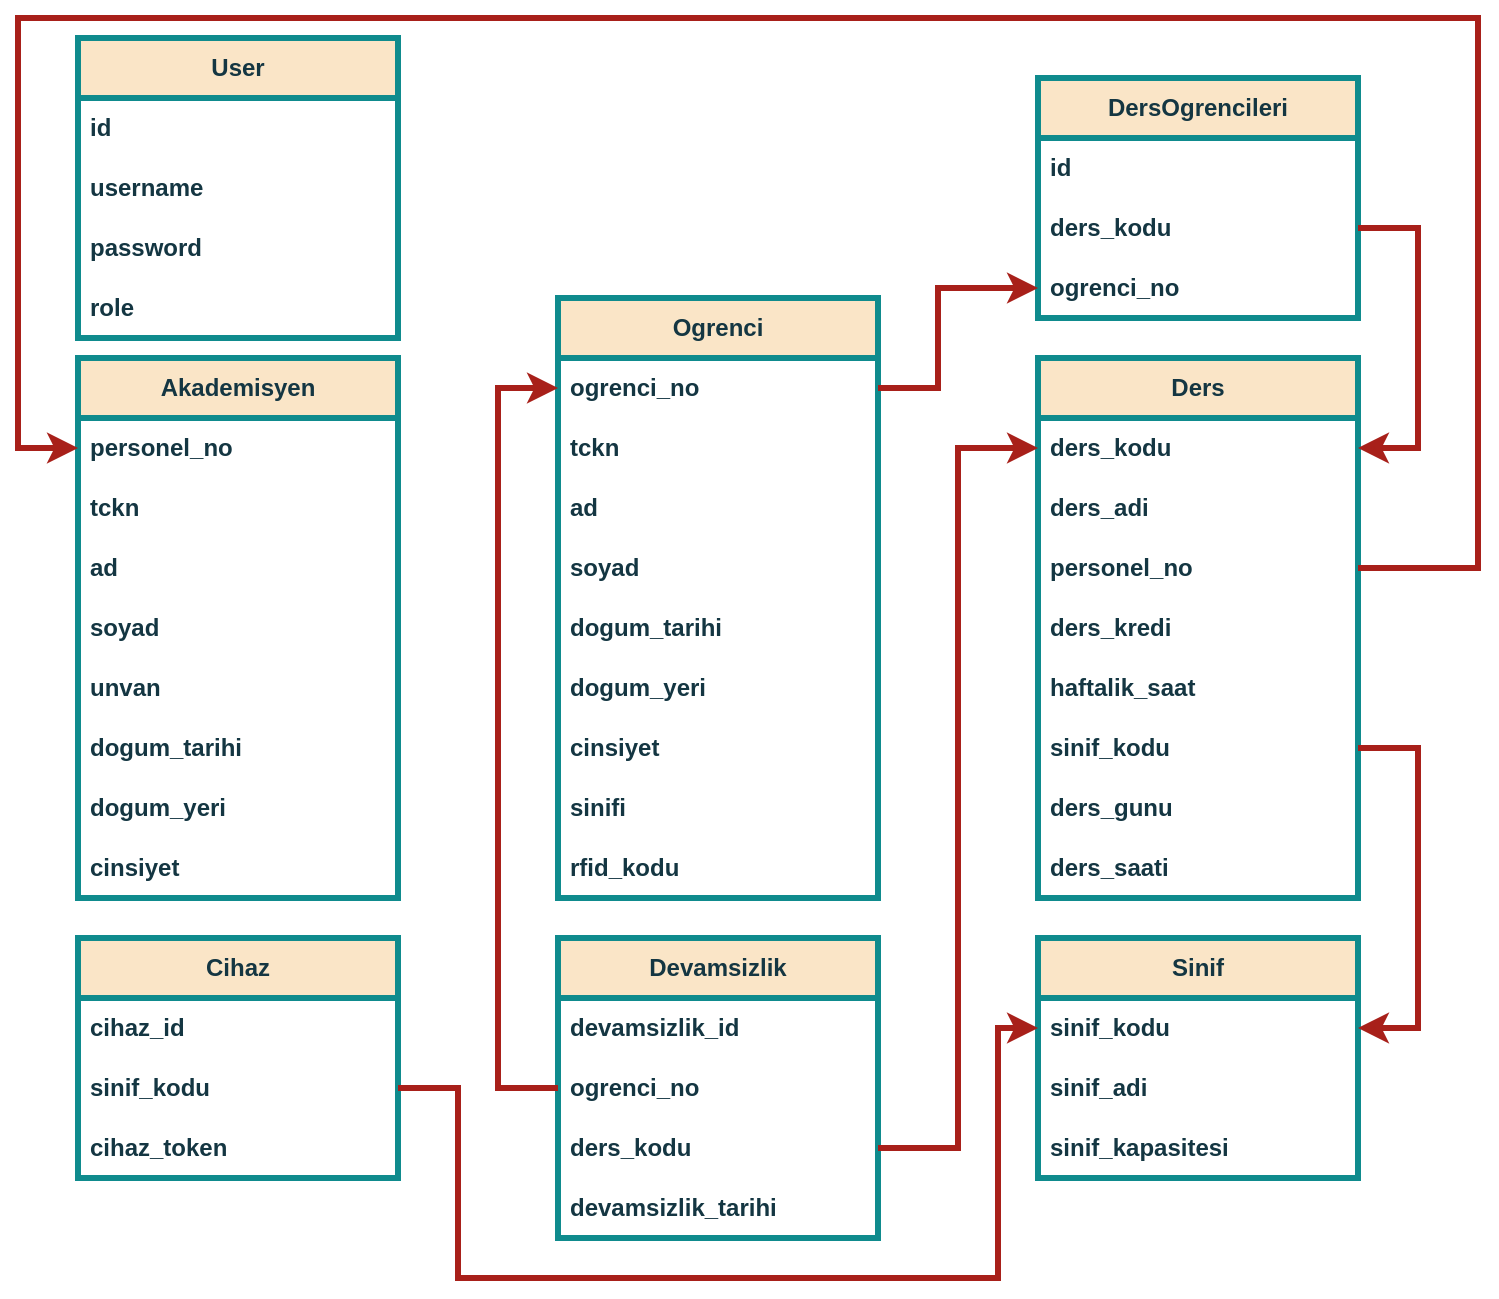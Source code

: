 <mxfile version="21.1.5" type="device">
  <diagram name="Sayfa -1" id="_XDM3-Csm9u_s2XKqnAF">
    <mxGraphModel dx="1050" dy="1652" grid="1" gridSize="10" guides="1" tooltips="1" connect="1" arrows="1" fold="1" page="1" pageScale="1" pageWidth="827" pageHeight="1169" math="0" shadow="0">
      <root>
        <mxCell id="0" />
        <mxCell id="1" parent="0" />
        <mxCell id="tSz3dCy00aF6PcJnhEde-1" value="Akademisyen" style="swimlane;fontStyle=1;childLayout=stackLayout;horizontal=1;startSize=30;horizontalStack=0;resizeParent=1;resizeParentMax=0;resizeLast=0;collapsible=1;marginBottom=0;whiteSpace=wrap;html=1;fillColor=#FAE5C7;strokeColor=#0F8B8D;rounded=0;labelBackgroundColor=none;fontColor=#143642;strokeWidth=3;" parent="1" vertex="1">
          <mxGeometry x="80" y="120" width="160" height="270" as="geometry" />
        </mxCell>
        <mxCell id="tSz3dCy00aF6PcJnhEde-33" value="personel_no" style="text;strokeColor=none;fillColor=none;align=left;verticalAlign=middle;spacingLeft=4;spacingRight=4;overflow=hidden;points=[[0,0.5],[1,0.5]];portConstraint=eastwest;rotatable=0;whiteSpace=wrap;html=1;fontStyle=1;rounded=0;labelBackgroundColor=none;fontColor=#143642;strokeWidth=3;" parent="tSz3dCy00aF6PcJnhEde-1" vertex="1">
          <mxGeometry y="30" width="160" height="30" as="geometry" />
        </mxCell>
        <mxCell id="tSz3dCy00aF6PcJnhEde-2" value="tckn" style="text;strokeColor=none;fillColor=none;align=left;verticalAlign=middle;spacingLeft=4;spacingRight=4;overflow=hidden;points=[[0,0.5],[1,0.5]];portConstraint=eastwest;rotatable=0;whiteSpace=wrap;html=1;fontStyle=1;rounded=0;labelBackgroundColor=none;fontColor=#143642;strokeWidth=3;" parent="tSz3dCy00aF6PcJnhEde-1" vertex="1">
          <mxGeometry y="60" width="160" height="30" as="geometry" />
        </mxCell>
        <mxCell id="tSz3dCy00aF6PcJnhEde-3" value="ad" style="text;strokeColor=none;fillColor=none;align=left;verticalAlign=middle;spacingLeft=4;spacingRight=4;overflow=hidden;points=[[0,0.5],[1,0.5]];portConstraint=eastwest;rotatable=0;whiteSpace=wrap;html=1;fontStyle=1;rounded=0;labelBackgroundColor=none;fontColor=#143642;strokeWidth=3;" parent="tSz3dCy00aF6PcJnhEde-1" vertex="1">
          <mxGeometry y="90" width="160" height="30" as="geometry" />
        </mxCell>
        <mxCell id="tSz3dCy00aF6PcJnhEde-4" value="soyad" style="text;strokeColor=none;fillColor=none;align=left;verticalAlign=middle;spacingLeft=4;spacingRight=4;overflow=hidden;points=[[0,0.5],[1,0.5]];portConstraint=eastwest;rotatable=0;whiteSpace=wrap;html=1;fontStyle=1;rounded=0;labelBackgroundColor=none;fontColor=#143642;strokeWidth=3;" parent="tSz3dCy00aF6PcJnhEde-1" vertex="1">
          <mxGeometry y="120" width="160" height="30" as="geometry" />
        </mxCell>
        <mxCell id="tSz3dCy00aF6PcJnhEde-29" value="unvan" style="text;strokeColor=none;fillColor=none;align=left;verticalAlign=middle;spacingLeft=4;spacingRight=4;overflow=hidden;points=[[0,0.5],[1,0.5]];portConstraint=eastwest;rotatable=0;whiteSpace=wrap;html=1;fontStyle=1;rounded=0;labelBackgroundColor=none;fontColor=#143642;strokeWidth=3;" parent="tSz3dCy00aF6PcJnhEde-1" vertex="1">
          <mxGeometry y="150" width="160" height="30" as="geometry" />
        </mxCell>
        <mxCell id="tSz3dCy00aF6PcJnhEde-30" value="dogum_tarihi" style="text;strokeColor=none;fillColor=none;align=left;verticalAlign=middle;spacingLeft=4;spacingRight=4;overflow=hidden;points=[[0,0.5],[1,0.5]];portConstraint=eastwest;rotatable=0;whiteSpace=wrap;html=1;fontStyle=1;rounded=0;labelBackgroundColor=none;fontColor=#143642;strokeWidth=3;" parent="tSz3dCy00aF6PcJnhEde-1" vertex="1">
          <mxGeometry y="180" width="160" height="30" as="geometry" />
        </mxCell>
        <mxCell id="tSz3dCy00aF6PcJnhEde-41" value="dogum_yeri" style="text;strokeColor=none;fillColor=none;align=left;verticalAlign=middle;spacingLeft=4;spacingRight=4;overflow=hidden;points=[[0,0.5],[1,0.5]];portConstraint=eastwest;rotatable=0;whiteSpace=wrap;html=1;fontStyle=1;rounded=0;labelBackgroundColor=none;fontColor=#143642;strokeWidth=3;" parent="tSz3dCy00aF6PcJnhEde-1" vertex="1">
          <mxGeometry y="210" width="160" height="30" as="geometry" />
        </mxCell>
        <mxCell id="tSz3dCy00aF6PcJnhEde-49" value="cinsiyet" style="text;strokeColor=none;fillColor=none;align=left;verticalAlign=middle;spacingLeft=4;spacingRight=4;overflow=hidden;points=[[0,0.5],[1,0.5]];portConstraint=eastwest;rotatable=0;whiteSpace=wrap;html=1;fontStyle=1;rounded=0;labelBackgroundColor=none;fontColor=#143642;strokeWidth=3;" parent="tSz3dCy00aF6PcJnhEde-1" vertex="1">
          <mxGeometry y="240" width="160" height="30" as="geometry" />
        </mxCell>
        <mxCell id="tSz3dCy00aF6PcJnhEde-5" value="Ogrenci" style="swimlane;fontStyle=1;childLayout=stackLayout;horizontal=1;startSize=30;horizontalStack=0;resizeParent=1;resizeParentMax=0;resizeLast=0;collapsible=1;marginBottom=0;whiteSpace=wrap;html=1;fillColor=#FAE5C7;strokeColor=#0F8B8D;rounded=0;labelBackgroundColor=none;fontColor=#143642;strokeWidth=3;" parent="1" vertex="1">
          <mxGeometry x="320" y="90" width="160" height="300" as="geometry" />
        </mxCell>
        <mxCell id="tSz3dCy00aF6PcJnhEde-32" value="ogrenci_no" style="text;strokeColor=none;fillColor=none;align=left;verticalAlign=middle;spacingLeft=4;spacingRight=4;overflow=hidden;points=[[0,0.5],[1,0.5]];portConstraint=eastwest;rotatable=0;whiteSpace=wrap;html=1;fontStyle=1;rounded=0;labelBackgroundColor=none;fontColor=#143642;strokeWidth=3;" parent="tSz3dCy00aF6PcJnhEde-5" vertex="1">
          <mxGeometry y="30" width="160" height="30" as="geometry" />
        </mxCell>
        <mxCell id="tSz3dCy00aF6PcJnhEde-6" value="tckn" style="text;strokeColor=none;fillColor=none;align=left;verticalAlign=middle;spacingLeft=4;spacingRight=4;overflow=hidden;points=[[0,0.5],[1,0.5]];portConstraint=eastwest;rotatable=0;whiteSpace=wrap;html=1;fontStyle=1;rounded=0;labelBackgroundColor=none;fontColor=#143642;strokeWidth=3;" parent="tSz3dCy00aF6PcJnhEde-5" vertex="1">
          <mxGeometry y="60" width="160" height="30" as="geometry" />
        </mxCell>
        <mxCell id="tSz3dCy00aF6PcJnhEde-7" value="ad" style="text;strokeColor=none;fillColor=none;align=left;verticalAlign=middle;spacingLeft=4;spacingRight=4;overflow=hidden;points=[[0,0.5],[1,0.5]];portConstraint=eastwest;rotatable=0;whiteSpace=wrap;html=1;fontStyle=1;rounded=0;labelBackgroundColor=none;fontColor=#143642;strokeWidth=3;" parent="tSz3dCy00aF6PcJnhEde-5" vertex="1">
          <mxGeometry y="90" width="160" height="30" as="geometry" />
        </mxCell>
        <mxCell id="tSz3dCy00aF6PcJnhEde-8" value="soyad" style="text;strokeColor=none;fillColor=none;align=left;verticalAlign=middle;spacingLeft=4;spacingRight=4;overflow=hidden;points=[[0,0.5],[1,0.5]];portConstraint=eastwest;rotatable=0;whiteSpace=wrap;html=1;fontStyle=1;rounded=0;labelBackgroundColor=none;fontColor=#143642;strokeWidth=3;" parent="tSz3dCy00aF6PcJnhEde-5" vertex="1">
          <mxGeometry y="120" width="160" height="30" as="geometry" />
        </mxCell>
        <mxCell id="tSz3dCy00aF6PcJnhEde-24" value="dogum_tarihi" style="text;strokeColor=none;fillColor=none;align=left;verticalAlign=middle;spacingLeft=4;spacingRight=4;overflow=hidden;points=[[0,0.5],[1,0.5]];portConstraint=eastwest;rotatable=0;whiteSpace=wrap;html=1;fontStyle=1;rounded=0;labelBackgroundColor=none;fontColor=#143642;strokeWidth=3;" parent="tSz3dCy00aF6PcJnhEde-5" vertex="1">
          <mxGeometry y="150" width="160" height="30" as="geometry" />
        </mxCell>
        <mxCell id="tSz3dCy00aF6PcJnhEde-40" value="dogum_yeri" style="text;strokeColor=none;fillColor=none;align=left;verticalAlign=middle;spacingLeft=4;spacingRight=4;overflow=hidden;points=[[0,0.5],[1,0.5]];portConstraint=eastwest;rotatable=0;whiteSpace=wrap;html=1;fontStyle=1;rounded=0;labelBackgroundColor=none;fontColor=#143642;strokeWidth=3;" parent="tSz3dCy00aF6PcJnhEde-5" vertex="1">
          <mxGeometry y="180" width="160" height="30" as="geometry" />
        </mxCell>
        <mxCell id="tSz3dCy00aF6PcJnhEde-27" value="cinsiyet" style="text;strokeColor=none;fillColor=none;align=left;verticalAlign=middle;spacingLeft=4;spacingRight=4;overflow=hidden;points=[[0,0.5],[1,0.5]];portConstraint=eastwest;rotatable=0;whiteSpace=wrap;html=1;fontStyle=1;rounded=0;labelBackgroundColor=none;fontColor=#143642;strokeWidth=3;" parent="tSz3dCy00aF6PcJnhEde-5" vertex="1">
          <mxGeometry y="210" width="160" height="30" as="geometry" />
        </mxCell>
        <mxCell id="tSz3dCy00aF6PcJnhEde-28" value="sinifi" style="text;strokeColor=none;fillColor=none;align=left;verticalAlign=middle;spacingLeft=4;spacingRight=4;overflow=hidden;points=[[0,0.5],[1,0.5]];portConstraint=eastwest;rotatable=0;whiteSpace=wrap;html=1;fontStyle=1;rounded=0;labelBackgroundColor=none;fontColor=#143642;strokeWidth=3;" parent="tSz3dCy00aF6PcJnhEde-5" vertex="1">
          <mxGeometry y="240" width="160" height="30" as="geometry" />
        </mxCell>
        <mxCell id="tSz3dCy00aF6PcJnhEde-48" value="rfid_kodu" style="text;strokeColor=none;fillColor=none;align=left;verticalAlign=middle;spacingLeft=4;spacingRight=4;overflow=hidden;points=[[0,0.5],[1,0.5]];portConstraint=eastwest;rotatable=0;whiteSpace=wrap;html=1;fontStyle=1;rounded=0;labelBackgroundColor=none;fontColor=#143642;strokeWidth=3;" parent="tSz3dCy00aF6PcJnhEde-5" vertex="1">
          <mxGeometry y="270" width="160" height="30" as="geometry" />
        </mxCell>
        <mxCell id="tSz3dCy00aF6PcJnhEde-9" value="Ders" style="swimlane;fontStyle=1;childLayout=stackLayout;horizontal=1;startSize=30;horizontalStack=0;resizeParent=1;resizeParentMax=0;resizeLast=0;collapsible=1;marginBottom=0;whiteSpace=wrap;html=1;fillColor=#FAE5C7;strokeColor=#0F8B8D;rounded=0;labelBackgroundColor=none;fontColor=#143642;strokeWidth=3;" parent="1" vertex="1">
          <mxGeometry x="560" y="120" width="160" height="270" as="geometry">
            <mxRectangle x="560" y="120" width="70" height="30" as="alternateBounds" />
          </mxGeometry>
        </mxCell>
        <mxCell id="tSz3dCy00aF6PcJnhEde-10" value="ders_kodu" style="text;strokeColor=none;fillColor=none;align=left;verticalAlign=middle;spacingLeft=4;spacingRight=4;overflow=hidden;points=[[0,0.5],[1,0.5]];portConstraint=eastwest;rotatable=0;whiteSpace=wrap;html=1;fontStyle=1;rounded=0;labelBackgroundColor=none;fontColor=#143642;strokeWidth=3;" parent="tSz3dCy00aF6PcJnhEde-9" vertex="1">
          <mxGeometry y="30" width="160" height="30" as="geometry" />
        </mxCell>
        <mxCell id="tSz3dCy00aF6PcJnhEde-11" value="ders_adi" style="text;strokeColor=none;fillColor=none;align=left;verticalAlign=middle;spacingLeft=4;spacingRight=4;overflow=hidden;points=[[0,0.5],[1,0.5]];portConstraint=eastwest;rotatable=0;whiteSpace=wrap;html=1;fontStyle=1;rounded=0;labelBackgroundColor=none;fontColor=#143642;strokeWidth=3;" parent="tSz3dCy00aF6PcJnhEde-9" vertex="1">
          <mxGeometry y="60" width="160" height="30" as="geometry" />
        </mxCell>
        <mxCell id="tSz3dCy00aF6PcJnhEde-12" value="personel_no" style="text;strokeColor=none;fillColor=none;align=left;verticalAlign=middle;spacingLeft=4;spacingRight=4;overflow=hidden;points=[[0,0.5],[1,0.5]];portConstraint=eastwest;rotatable=0;whiteSpace=wrap;html=1;fontStyle=1;rounded=0;labelBackgroundColor=none;fontColor=#143642;strokeWidth=3;" parent="tSz3dCy00aF6PcJnhEde-9" vertex="1">
          <mxGeometry y="90" width="160" height="30" as="geometry" />
        </mxCell>
        <mxCell id="tSz3dCy00aF6PcJnhEde-37" value="ders_kredi" style="text;strokeColor=none;fillColor=none;align=left;verticalAlign=middle;spacingLeft=4;spacingRight=4;overflow=hidden;points=[[0,0.5],[1,0.5]];portConstraint=eastwest;rotatable=0;whiteSpace=wrap;html=1;fontStyle=1;rounded=0;labelBackgroundColor=none;fontColor=#143642;strokeWidth=3;" parent="tSz3dCy00aF6PcJnhEde-9" vertex="1">
          <mxGeometry y="120" width="160" height="30" as="geometry" />
        </mxCell>
        <mxCell id="yB-rztcEehSW4XwJmEQQ-1" value="haftalik_saat" style="text;strokeColor=none;fillColor=none;align=left;verticalAlign=middle;spacingLeft=4;spacingRight=4;overflow=hidden;points=[[0,0.5],[1,0.5]];portConstraint=eastwest;rotatable=0;whiteSpace=wrap;html=1;fontStyle=1;rounded=0;labelBackgroundColor=none;fontColor=#143642;strokeWidth=3;" parent="tSz3dCy00aF6PcJnhEde-9" vertex="1">
          <mxGeometry y="150" width="160" height="30" as="geometry" />
        </mxCell>
        <mxCell id="tSz3dCy00aF6PcJnhEde-23" value="sinif_kodu" style="text;strokeColor=none;fillColor=none;align=left;verticalAlign=middle;spacingLeft=4;spacingRight=4;overflow=hidden;points=[[0,0.5],[1,0.5]];portConstraint=eastwest;rotatable=0;whiteSpace=wrap;html=1;fontStyle=1;rounded=0;labelBackgroundColor=none;fontColor=#143642;strokeWidth=3;" parent="tSz3dCy00aF6PcJnhEde-9" vertex="1">
          <mxGeometry y="180" width="160" height="30" as="geometry" />
        </mxCell>
        <mxCell id="tSz3dCy00aF6PcJnhEde-34" value="ders_gunu" style="text;strokeColor=none;fillColor=none;align=left;verticalAlign=middle;spacingLeft=4;spacingRight=4;overflow=hidden;points=[[0,0.5],[1,0.5]];portConstraint=eastwest;rotatable=0;whiteSpace=wrap;html=1;fontStyle=1;rounded=0;labelBackgroundColor=none;fontColor=#143642;strokeWidth=3;" parent="tSz3dCy00aF6PcJnhEde-9" vertex="1">
          <mxGeometry y="210" width="160" height="30" as="geometry" />
        </mxCell>
        <mxCell id="tSz3dCy00aF6PcJnhEde-35" value="ders_saati" style="text;strokeColor=none;fillColor=none;align=left;verticalAlign=middle;spacingLeft=4;spacingRight=4;overflow=hidden;points=[[0,0.5],[1,0.5]];portConstraint=eastwest;rotatable=0;whiteSpace=wrap;html=1;fontStyle=1;rounded=0;labelBackgroundColor=none;fontColor=#143642;strokeWidth=3;" parent="tSz3dCy00aF6PcJnhEde-9" vertex="1">
          <mxGeometry y="240" width="160" height="30" as="geometry" />
        </mxCell>
        <mxCell id="tSz3dCy00aF6PcJnhEde-13" value="Devamsizlik" style="swimlane;fontStyle=1;childLayout=stackLayout;horizontal=1;startSize=30;horizontalStack=0;resizeParent=1;resizeParentMax=0;resizeLast=0;collapsible=1;marginBottom=0;whiteSpace=wrap;html=1;fillColor=#FAE5C7;fontColor=#143642;strokeColor=#0F8B8D;rounded=0;labelBackgroundColor=none;strokeWidth=3;" parent="1" vertex="1">
          <mxGeometry x="320" y="410" width="160" height="150" as="geometry" />
        </mxCell>
        <mxCell id="tSz3dCy00aF6PcJnhEde-14" value="devamsizlik_id" style="text;strokeColor=none;fillColor=none;align=left;verticalAlign=middle;spacingLeft=4;spacingRight=4;overflow=hidden;points=[[0,0.5],[1,0.5]];portConstraint=eastwest;rotatable=0;whiteSpace=wrap;html=1;fontStyle=1;rounded=0;labelBackgroundColor=none;fontColor=#143642;strokeWidth=3;" parent="tSz3dCy00aF6PcJnhEde-13" vertex="1">
          <mxGeometry y="30" width="160" height="30" as="geometry" />
        </mxCell>
        <mxCell id="tSz3dCy00aF6PcJnhEde-15" value="ogrenci_no" style="text;strokeColor=none;fillColor=none;align=left;verticalAlign=middle;spacingLeft=4;spacingRight=4;overflow=hidden;points=[[0,0.5],[1,0.5]];portConstraint=eastwest;rotatable=0;whiteSpace=wrap;html=1;fontStyle=1;rounded=0;labelBackgroundColor=none;fontColor=#143642;strokeWidth=3;" parent="tSz3dCy00aF6PcJnhEde-13" vertex="1">
          <mxGeometry y="60" width="160" height="30" as="geometry" />
        </mxCell>
        <mxCell id="tSz3dCy00aF6PcJnhEde-16" value="ders_kodu" style="text;strokeColor=none;fillColor=none;align=left;verticalAlign=middle;spacingLeft=4;spacingRight=4;overflow=hidden;points=[[0,0.5],[1,0.5]];portConstraint=eastwest;rotatable=0;whiteSpace=wrap;html=1;fontStyle=1;rounded=0;labelBackgroundColor=none;fontColor=#143642;strokeWidth=3;" parent="tSz3dCy00aF6PcJnhEde-13" vertex="1">
          <mxGeometry y="90" width="160" height="30" as="geometry" />
        </mxCell>
        <mxCell id="tSz3dCy00aF6PcJnhEde-26" value="devamsizlik_tarihi" style="text;strokeColor=none;fillColor=none;align=left;verticalAlign=middle;spacingLeft=4;spacingRight=4;overflow=hidden;points=[[0,0.5],[1,0.5]];portConstraint=eastwest;rotatable=0;whiteSpace=wrap;html=1;fontStyle=1;rounded=0;labelBackgroundColor=none;fontColor=#143642;strokeWidth=3;" parent="tSz3dCy00aF6PcJnhEde-13" vertex="1">
          <mxGeometry y="120" width="160" height="30" as="geometry" />
        </mxCell>
        <mxCell id="tSz3dCy00aF6PcJnhEde-19" value="Sinif" style="swimlane;fontStyle=1;childLayout=stackLayout;horizontal=1;startSize=30;horizontalStack=0;resizeParent=1;resizeParentMax=0;resizeLast=0;collapsible=1;marginBottom=0;whiteSpace=wrap;html=1;fillColor=#FAE5C7;strokeColor=#0F8B8D;rounded=0;labelBackgroundColor=none;fontColor=#143642;strokeWidth=3;" parent="1" vertex="1">
          <mxGeometry x="560" y="410" width="160" height="120" as="geometry" />
        </mxCell>
        <mxCell id="tSz3dCy00aF6PcJnhEde-20" value="sinif_kodu" style="text;align=left;verticalAlign=middle;spacingLeft=4;spacingRight=4;overflow=hidden;points=[[0,0.5],[1,0.5]];portConstraint=eastwest;rotatable=0;whiteSpace=wrap;html=1;fontStyle=1;rounded=0;labelBackgroundColor=none;fontColor=#143642;strokeWidth=3;" parent="tSz3dCy00aF6PcJnhEde-19" vertex="1">
          <mxGeometry y="30" width="160" height="30" as="geometry" />
        </mxCell>
        <mxCell id="tSz3dCy00aF6PcJnhEde-36" value="sinif_adi" style="text;strokeColor=none;fillColor=none;align=left;verticalAlign=middle;spacingLeft=4;spacingRight=4;overflow=hidden;points=[[0,0.5],[1,0.5]];portConstraint=eastwest;rotatable=0;whiteSpace=wrap;html=1;fontStyle=1;rounded=0;labelBackgroundColor=none;fontColor=#143642;strokeWidth=3;" parent="tSz3dCy00aF6PcJnhEde-19" vertex="1">
          <mxGeometry y="60" width="160" height="30" as="geometry" />
        </mxCell>
        <mxCell id="tSz3dCy00aF6PcJnhEde-21" value="sinif_kapasitesi" style="text;strokeColor=none;fillColor=none;align=left;verticalAlign=middle;spacingLeft=4;spacingRight=4;overflow=hidden;points=[[0,0.5],[1,0.5]];portConstraint=eastwest;rotatable=0;whiteSpace=wrap;html=1;fontStyle=1;rounded=0;labelBackgroundColor=none;fontColor=#143642;strokeWidth=3;" parent="tSz3dCy00aF6PcJnhEde-19" vertex="1">
          <mxGeometry y="90" width="160" height="30" as="geometry" />
        </mxCell>
        <mxCell id="tSz3dCy00aF6PcJnhEde-42" value="Cihaz" style="swimlane;fontStyle=1;childLayout=stackLayout;horizontal=1;startSize=30;horizontalStack=0;resizeParent=1;resizeParentMax=0;resizeLast=0;collapsible=1;marginBottom=0;whiteSpace=wrap;html=1;fillColor=#FAE5C7;strokeColor=#0F8B8D;rounded=0;labelBackgroundColor=none;fontColor=#143642;strokeWidth=3;" parent="1" vertex="1">
          <mxGeometry x="80" y="410" width="160" height="120" as="geometry" />
        </mxCell>
        <mxCell id="tSz3dCy00aF6PcJnhEde-43" value="cihaz_id" style="text;strokeColor=none;fillColor=none;align=left;verticalAlign=middle;spacingLeft=4;spacingRight=4;overflow=hidden;points=[[0,0.5],[1,0.5]];portConstraint=eastwest;rotatable=0;whiteSpace=wrap;html=1;fontStyle=1;rounded=0;labelBackgroundColor=none;fontColor=#143642;strokeWidth=3;" parent="tSz3dCy00aF6PcJnhEde-42" vertex="1">
          <mxGeometry y="30" width="160" height="30" as="geometry" />
        </mxCell>
        <mxCell id="tSz3dCy00aF6PcJnhEde-44" value="sinif_kodu" style="text;strokeColor=none;fillColor=none;align=left;verticalAlign=middle;spacingLeft=4;spacingRight=4;overflow=hidden;points=[[0,0.5],[1,0.5]];portConstraint=eastwest;rotatable=0;whiteSpace=wrap;html=1;fontStyle=1;rounded=0;labelBackgroundColor=none;fontColor=#143642;strokeWidth=3;" parent="tSz3dCy00aF6PcJnhEde-42" vertex="1">
          <mxGeometry y="60" width="160" height="30" as="geometry" />
        </mxCell>
        <mxCell id="tSz3dCy00aF6PcJnhEde-47" value="cihaz_token" style="text;strokeColor=none;fillColor=none;align=left;verticalAlign=middle;spacingLeft=4;spacingRight=4;overflow=hidden;points=[[0,0.5],[1,0.5]];portConstraint=eastwest;rotatable=0;whiteSpace=wrap;html=1;fontStyle=1;rounded=0;labelBackgroundColor=none;fontColor=#143642;strokeWidth=3;" parent="tSz3dCy00aF6PcJnhEde-42" vertex="1">
          <mxGeometry y="90" width="160" height="30" as="geometry" />
        </mxCell>
        <mxCell id="tSz3dCy00aF6PcJnhEde-50" value="DersOgrencileri" style="swimlane;fontStyle=1;childLayout=stackLayout;horizontal=1;startSize=30;horizontalStack=0;resizeParent=1;resizeParentMax=0;resizeLast=0;collapsible=1;marginBottom=0;whiteSpace=wrap;html=1;fillColor=#FAE5C7;strokeColor=#0F8B8D;rounded=0;labelBackgroundColor=none;fontColor=#143642;strokeWidth=3;" parent="1" vertex="1">
          <mxGeometry x="560" y="-20" width="160" height="120" as="geometry" />
        </mxCell>
        <mxCell id="tSz3dCy00aF6PcJnhEde-51" value="id" style="text;strokeColor=none;fillColor=none;align=left;verticalAlign=middle;spacingLeft=4;spacingRight=4;overflow=hidden;points=[[0,0.5],[1,0.5]];portConstraint=eastwest;rotatable=0;whiteSpace=wrap;html=1;fontStyle=1;rounded=0;labelBackgroundColor=none;fontColor=#143642;strokeWidth=3;" parent="tSz3dCy00aF6PcJnhEde-50" vertex="1">
          <mxGeometry y="30" width="160" height="30" as="geometry" />
        </mxCell>
        <mxCell id="tSz3dCy00aF6PcJnhEde-52" value="ders_kodu" style="text;strokeColor=none;fillColor=none;align=left;verticalAlign=middle;spacingLeft=4;spacingRight=4;overflow=hidden;points=[[0,0.5],[1,0.5]];portConstraint=eastwest;rotatable=0;whiteSpace=wrap;html=1;fontStyle=1;rounded=0;labelBackgroundColor=none;fontColor=#143642;strokeWidth=3;" parent="tSz3dCy00aF6PcJnhEde-50" vertex="1">
          <mxGeometry y="60" width="160" height="30" as="geometry" />
        </mxCell>
        <mxCell id="tSz3dCy00aF6PcJnhEde-53" value="ogrenci_no" style="text;strokeColor=none;fillColor=none;align=left;verticalAlign=middle;spacingLeft=4;spacingRight=4;overflow=hidden;points=[[0,0.5],[1,0.5]];portConstraint=eastwest;rotatable=0;whiteSpace=wrap;html=1;fontStyle=1;rounded=0;labelBackgroundColor=none;fontColor=#143642;strokeWidth=3;" parent="tSz3dCy00aF6PcJnhEde-50" vertex="1">
          <mxGeometry y="90" width="160" height="30" as="geometry" />
        </mxCell>
        <mxCell id="tSz3dCy00aF6PcJnhEde-55" style="edgeStyle=orthogonalEdgeStyle;rounded=0;orthogonalLoop=1;jettySize=auto;html=1;entryX=0;entryY=0.5;entryDx=0;entryDy=0;fontStyle=1;labelBackgroundColor=none;strokeColor=#A8201A;fontColor=default;strokeWidth=3;exitX=1;exitY=0.5;exitDx=0;exitDy=0;" parent="1" target="tSz3dCy00aF6PcJnhEde-20" edge="1" source="tSz3dCy00aF6PcJnhEde-44">
          <mxGeometry relative="1" as="geometry">
            <Array as="points">
              <mxPoint x="270" y="485" />
              <mxPoint x="270" y="580" />
              <mxPoint x="540" y="580" />
              <mxPoint x="540" y="455" />
            </Array>
            <mxPoint x="260" y="580" as="sourcePoint" />
          </mxGeometry>
        </mxCell>
        <mxCell id="tSz3dCy00aF6PcJnhEde-57" style="edgeStyle=orthogonalEdgeStyle;rounded=0;orthogonalLoop=1;jettySize=auto;html=1;exitX=1;exitY=0.5;exitDx=0;exitDy=0;entryX=0;entryY=0.5;entryDx=0;entryDy=0;fontStyle=1;labelBackgroundColor=none;strokeColor=#A8201A;fontColor=default;strokeWidth=3;" parent="1" source="tSz3dCy00aF6PcJnhEde-16" target="tSz3dCy00aF6PcJnhEde-10" edge="1">
          <mxGeometry relative="1" as="geometry">
            <Array as="points">
              <mxPoint x="520" y="515" />
              <mxPoint x="520" y="165" />
            </Array>
          </mxGeometry>
        </mxCell>
        <mxCell id="tSz3dCy00aF6PcJnhEde-58" style="edgeStyle=orthogonalEdgeStyle;rounded=0;orthogonalLoop=1;jettySize=auto;html=1;exitX=1;exitY=0.5;exitDx=0;exitDy=0;entryX=1;entryY=0.5;entryDx=0;entryDy=0;fontStyle=1;labelBackgroundColor=none;strokeColor=#A8201A;fontColor=default;strokeWidth=3;" parent="1" source="tSz3dCy00aF6PcJnhEde-23" target="tSz3dCy00aF6PcJnhEde-20" edge="1">
          <mxGeometry relative="1" as="geometry">
            <Array as="points">
              <mxPoint x="750" y="315" />
              <mxPoint x="750" y="455" />
            </Array>
          </mxGeometry>
        </mxCell>
        <mxCell id="tSz3dCy00aF6PcJnhEde-60" style="edgeStyle=orthogonalEdgeStyle;rounded=0;orthogonalLoop=1;jettySize=auto;html=1;exitX=1;exitY=0.5;exitDx=0;exitDy=0;entryX=1;entryY=0.5;entryDx=0;entryDy=0;fontStyle=1;labelBackgroundColor=none;strokeColor=#A8201A;fontColor=default;strokeWidth=3;" parent="1" source="tSz3dCy00aF6PcJnhEde-52" target="tSz3dCy00aF6PcJnhEde-10" edge="1">
          <mxGeometry relative="1" as="geometry">
            <Array as="points">
              <mxPoint x="750" y="55" />
              <mxPoint x="750" y="165" />
            </Array>
          </mxGeometry>
        </mxCell>
        <mxCell id="tSz3dCy00aF6PcJnhEde-61" style="edgeStyle=orthogonalEdgeStyle;rounded=0;orthogonalLoop=1;jettySize=auto;html=1;exitX=1;exitY=0.5;exitDx=0;exitDy=0;entryX=0;entryY=0.5;entryDx=0;entryDy=0;fontStyle=1;labelBackgroundColor=none;strokeColor=#A8201A;fontColor=default;strokeWidth=3;" parent="1" source="tSz3dCy00aF6PcJnhEde-12" target="tSz3dCy00aF6PcJnhEde-33" edge="1">
          <mxGeometry relative="1" as="geometry">
            <Array as="points">
              <mxPoint x="780" y="225" />
              <mxPoint x="780" y="-50" />
              <mxPoint x="50" y="-50" />
              <mxPoint x="50" y="165" />
            </Array>
          </mxGeometry>
        </mxCell>
        <mxCell id="VWJ288TvoI_qNRsVCnb8-3" style="edgeStyle=orthogonalEdgeStyle;rounded=0;orthogonalLoop=1;jettySize=auto;html=1;exitX=0;exitY=0.5;exitDx=0;exitDy=0;entryX=0;entryY=0.5;entryDx=0;entryDy=0;labelBackgroundColor=none;strokeColor=#A8201A;fontColor=default;strokeWidth=3;" parent="1" source="tSz3dCy00aF6PcJnhEde-15" target="tSz3dCy00aF6PcJnhEde-32" edge="1">
          <mxGeometry relative="1" as="geometry">
            <Array as="points">
              <mxPoint x="290" y="485" />
              <mxPoint x="290" y="135" />
            </Array>
          </mxGeometry>
        </mxCell>
        <mxCell id="VWJ288TvoI_qNRsVCnb8-4" style="edgeStyle=orthogonalEdgeStyle;rounded=0;orthogonalLoop=1;jettySize=auto;html=1;exitX=1;exitY=0.5;exitDx=0;exitDy=0;entryX=0;entryY=0.5;entryDx=0;entryDy=0;labelBackgroundColor=none;strokeColor=#A8201A;fontColor=default;strokeWidth=3;" parent="1" source="tSz3dCy00aF6PcJnhEde-32" target="tSz3dCy00aF6PcJnhEde-53" edge="1">
          <mxGeometry relative="1" as="geometry">
            <Array as="points">
              <mxPoint x="510" y="135" />
              <mxPoint x="510" y="85" />
            </Array>
          </mxGeometry>
        </mxCell>
        <mxCell id="LNmmJ7yhRgkjtYMrJOTG-1" value="User" style="swimlane;fontStyle=1;childLayout=stackLayout;horizontal=1;startSize=30;horizontalStack=0;resizeParent=1;resizeParentMax=0;resizeLast=0;collapsible=1;marginBottom=0;whiteSpace=wrap;html=1;fillColor=#FAE5C7;strokeColor=#0F8B8D;rounded=0;labelBackgroundColor=none;fontColor=#143642;strokeWidth=3;" parent="1" vertex="1">
          <mxGeometry x="80" y="-40" width="160" height="150" as="geometry" />
        </mxCell>
        <mxCell id="LNmmJ7yhRgkjtYMrJOTG-2" value="id" style="text;strokeColor=none;fillColor=none;align=left;verticalAlign=middle;spacingLeft=4;spacingRight=4;overflow=hidden;points=[[0,0.5],[1,0.5]];portConstraint=eastwest;rotatable=0;whiteSpace=wrap;html=1;fontStyle=1;rounded=0;labelBackgroundColor=none;fontColor=#143642;strokeWidth=3;" parent="LNmmJ7yhRgkjtYMrJOTG-1" vertex="1">
          <mxGeometry y="30" width="160" height="30" as="geometry" />
        </mxCell>
        <mxCell id="LNmmJ7yhRgkjtYMrJOTG-3" value="username" style="text;strokeColor=none;fillColor=none;align=left;verticalAlign=middle;spacingLeft=4;spacingRight=4;overflow=hidden;points=[[0,0.5],[1,0.5]];portConstraint=eastwest;rotatable=0;whiteSpace=wrap;html=1;fontStyle=1;rounded=0;labelBackgroundColor=none;fontColor=#143642;strokeWidth=3;" parent="LNmmJ7yhRgkjtYMrJOTG-1" vertex="1">
          <mxGeometry y="60" width="160" height="30" as="geometry" />
        </mxCell>
        <mxCell id="LNmmJ7yhRgkjtYMrJOTG-4" value="password" style="text;strokeColor=none;fillColor=none;align=left;verticalAlign=middle;spacingLeft=4;spacingRight=4;overflow=hidden;points=[[0,0.5],[1,0.5]];portConstraint=eastwest;rotatable=0;whiteSpace=wrap;html=1;fontStyle=1;rounded=0;labelBackgroundColor=none;fontColor=#143642;strokeWidth=3;" parent="LNmmJ7yhRgkjtYMrJOTG-1" vertex="1">
          <mxGeometry y="90" width="160" height="30" as="geometry" />
        </mxCell>
        <mxCell id="H-DLUYOiP7an4g8J87-J-1" value="role" style="text;strokeColor=none;fillColor=none;align=left;verticalAlign=middle;spacingLeft=4;spacingRight=4;overflow=hidden;points=[[0,0.5],[1,0.5]];portConstraint=eastwest;rotatable=0;whiteSpace=wrap;html=1;fontStyle=1;rounded=0;labelBackgroundColor=none;fontColor=#143642;strokeWidth=3;" parent="LNmmJ7yhRgkjtYMrJOTG-1" vertex="1">
          <mxGeometry y="120" width="160" height="30" as="geometry" />
        </mxCell>
      </root>
    </mxGraphModel>
  </diagram>
</mxfile>
